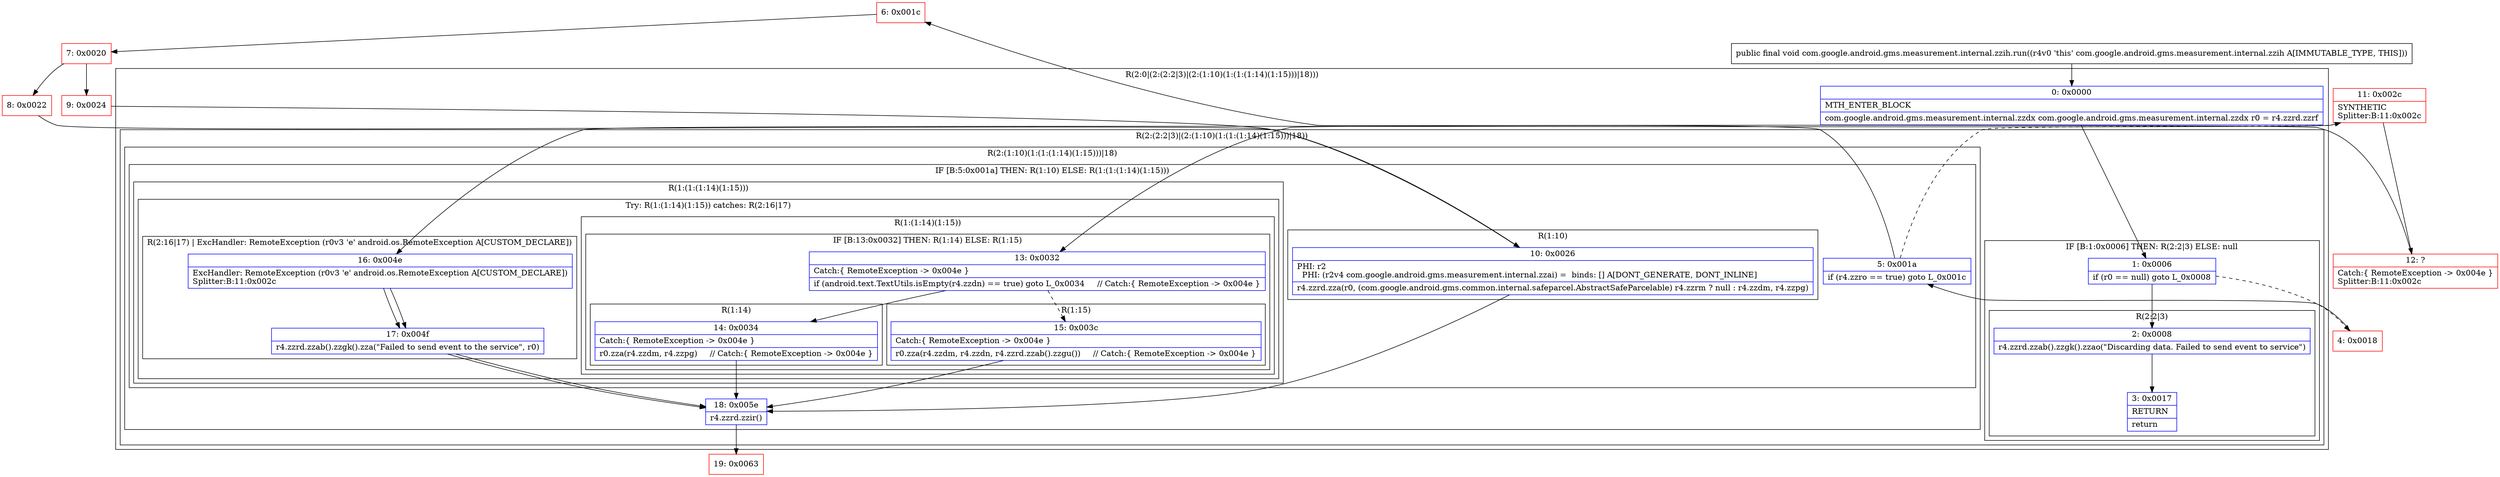 digraph "CFG forcom.google.android.gms.measurement.internal.zzih.run()V" {
subgraph cluster_Region_1507650309 {
label = "R(2:0|(2:(2:2|3)|(2:(1:10)(1:(1:(1:14)(1:15)))|18)))";
node [shape=record,color=blue];
Node_0 [shape=record,label="{0\:\ 0x0000|MTH_ENTER_BLOCK\l|com.google.android.gms.measurement.internal.zzdx com.google.android.gms.measurement.internal.zzdx r0 = r4.zzrd.zzrf\l}"];
subgraph cluster_Region_916668586 {
label = "R(2:(2:2|3)|(2:(1:10)(1:(1:(1:14)(1:15)))|18))";
node [shape=record,color=blue];
subgraph cluster_IfRegion_931906070 {
label = "IF [B:1:0x0006] THEN: R(2:2|3) ELSE: null";
node [shape=record,color=blue];
Node_1 [shape=record,label="{1\:\ 0x0006|if (r0 == null) goto L_0x0008\l}"];
subgraph cluster_Region_623078814 {
label = "R(2:2|3)";
node [shape=record,color=blue];
Node_2 [shape=record,label="{2\:\ 0x0008|r4.zzrd.zzab().zzgk().zzao(\"Discarding data. Failed to send event to service\")\l}"];
Node_3 [shape=record,label="{3\:\ 0x0017|RETURN\l|return\l}"];
}
}
subgraph cluster_Region_1525927478 {
label = "R(2:(1:10)(1:(1:(1:14)(1:15)))|18)";
node [shape=record,color=blue];
subgraph cluster_IfRegion_1533213948 {
label = "IF [B:5:0x001a] THEN: R(1:10) ELSE: R(1:(1:(1:14)(1:15)))";
node [shape=record,color=blue];
Node_5 [shape=record,label="{5\:\ 0x001a|if (r4.zzro == true) goto L_0x001c\l}"];
subgraph cluster_Region_570364703 {
label = "R(1:10)";
node [shape=record,color=blue];
Node_10 [shape=record,label="{10\:\ 0x0026|PHI: r2 \l  PHI: (r2v4 com.google.android.gms.measurement.internal.zzai) =  binds: [] A[DONT_GENERATE, DONT_INLINE]\l|r4.zzrd.zza(r0, (com.google.android.gms.common.internal.safeparcel.AbstractSafeParcelable) r4.zzrm ? null : r4.zzdm, r4.zzpg)\l}"];
}
subgraph cluster_Region_2003325226 {
label = "R(1:(1:(1:14)(1:15)))";
node [shape=record,color=blue];
subgraph cluster_TryCatchRegion_1226411460 {
label = "Try: R(1:(1:14)(1:15)) catches: R(2:16|17)";
node [shape=record,color=blue];
subgraph cluster_Region_224360623 {
label = "R(1:(1:14)(1:15))";
node [shape=record,color=blue];
subgraph cluster_IfRegion_1092022500 {
label = "IF [B:13:0x0032] THEN: R(1:14) ELSE: R(1:15)";
node [shape=record,color=blue];
Node_13 [shape=record,label="{13\:\ 0x0032|Catch:\{ RemoteException \-\> 0x004e \}\l|if (android.text.TextUtils.isEmpty(r4.zzdn) == true) goto L_0x0034     \/\/ Catch:\{ RemoteException \-\> 0x004e \}\l}"];
subgraph cluster_Region_945121480 {
label = "R(1:14)";
node [shape=record,color=blue];
Node_14 [shape=record,label="{14\:\ 0x0034|Catch:\{ RemoteException \-\> 0x004e \}\l|r0.zza(r4.zzdm, r4.zzpg)     \/\/ Catch:\{ RemoteException \-\> 0x004e \}\l}"];
}
subgraph cluster_Region_116336644 {
label = "R(1:15)";
node [shape=record,color=blue];
Node_15 [shape=record,label="{15\:\ 0x003c|Catch:\{ RemoteException \-\> 0x004e \}\l|r0.zza(r4.zzdm, r4.zzdn, r4.zzrd.zzab().zzgu())     \/\/ Catch:\{ RemoteException \-\> 0x004e \}\l}"];
}
}
}
subgraph cluster_Region_1958877421 {
label = "R(2:16|17) | ExcHandler: RemoteException (r0v3 'e' android.os.RemoteException A[CUSTOM_DECLARE])\l";
node [shape=record,color=blue];
Node_16 [shape=record,label="{16\:\ 0x004e|ExcHandler: RemoteException (r0v3 'e' android.os.RemoteException A[CUSTOM_DECLARE])\lSplitter:B:11:0x002c\l}"];
Node_17 [shape=record,label="{17\:\ 0x004f|r4.zzrd.zzab().zzgk().zza(\"Failed to send event to the service\", r0)\l}"];
}
}
}
}
Node_18 [shape=record,label="{18\:\ 0x005e|r4.zzrd.zzir()\l}"];
}
}
}
subgraph cluster_Region_1958877421 {
label = "R(2:16|17) | ExcHandler: RemoteException (r0v3 'e' android.os.RemoteException A[CUSTOM_DECLARE])\l";
node [shape=record,color=blue];
Node_16 [shape=record,label="{16\:\ 0x004e|ExcHandler: RemoteException (r0v3 'e' android.os.RemoteException A[CUSTOM_DECLARE])\lSplitter:B:11:0x002c\l}"];
Node_17 [shape=record,label="{17\:\ 0x004f|r4.zzrd.zzab().zzgk().zza(\"Failed to send event to the service\", r0)\l}"];
}
Node_4 [shape=record,color=red,label="{4\:\ 0x0018}"];
Node_6 [shape=record,color=red,label="{6\:\ 0x001c}"];
Node_7 [shape=record,color=red,label="{7\:\ 0x0020}"];
Node_8 [shape=record,color=red,label="{8\:\ 0x0022}"];
Node_9 [shape=record,color=red,label="{9\:\ 0x0024}"];
Node_11 [shape=record,color=red,label="{11\:\ 0x002c|SYNTHETIC\lSplitter:B:11:0x002c\l}"];
Node_12 [shape=record,color=red,label="{12\:\ ?|Catch:\{ RemoteException \-\> 0x004e \}\lSplitter:B:11:0x002c\l}"];
Node_19 [shape=record,color=red,label="{19\:\ 0x0063}"];
MethodNode[shape=record,label="{public final void com.google.android.gms.measurement.internal.zzih.run((r4v0 'this' com.google.android.gms.measurement.internal.zzih A[IMMUTABLE_TYPE, THIS])) }"];
MethodNode -> Node_0;
Node_0 -> Node_1;
Node_1 -> Node_2;
Node_1 -> Node_4[style=dashed];
Node_2 -> Node_3;
Node_5 -> Node_6;
Node_5 -> Node_11[style=dashed];
Node_10 -> Node_18;
Node_13 -> Node_14;
Node_13 -> Node_15[style=dashed];
Node_14 -> Node_18;
Node_15 -> Node_18;
Node_16 -> Node_17;
Node_17 -> Node_18;
Node_18 -> Node_19;
Node_16 -> Node_17;
Node_17 -> Node_18;
Node_4 -> Node_5;
Node_6 -> Node_7;
Node_7 -> Node_8;
Node_7 -> Node_9;
Node_8 -> Node_10;
Node_9 -> Node_10;
Node_11 -> Node_12;
Node_11 -> Node_16;
Node_12 -> Node_13;
}

